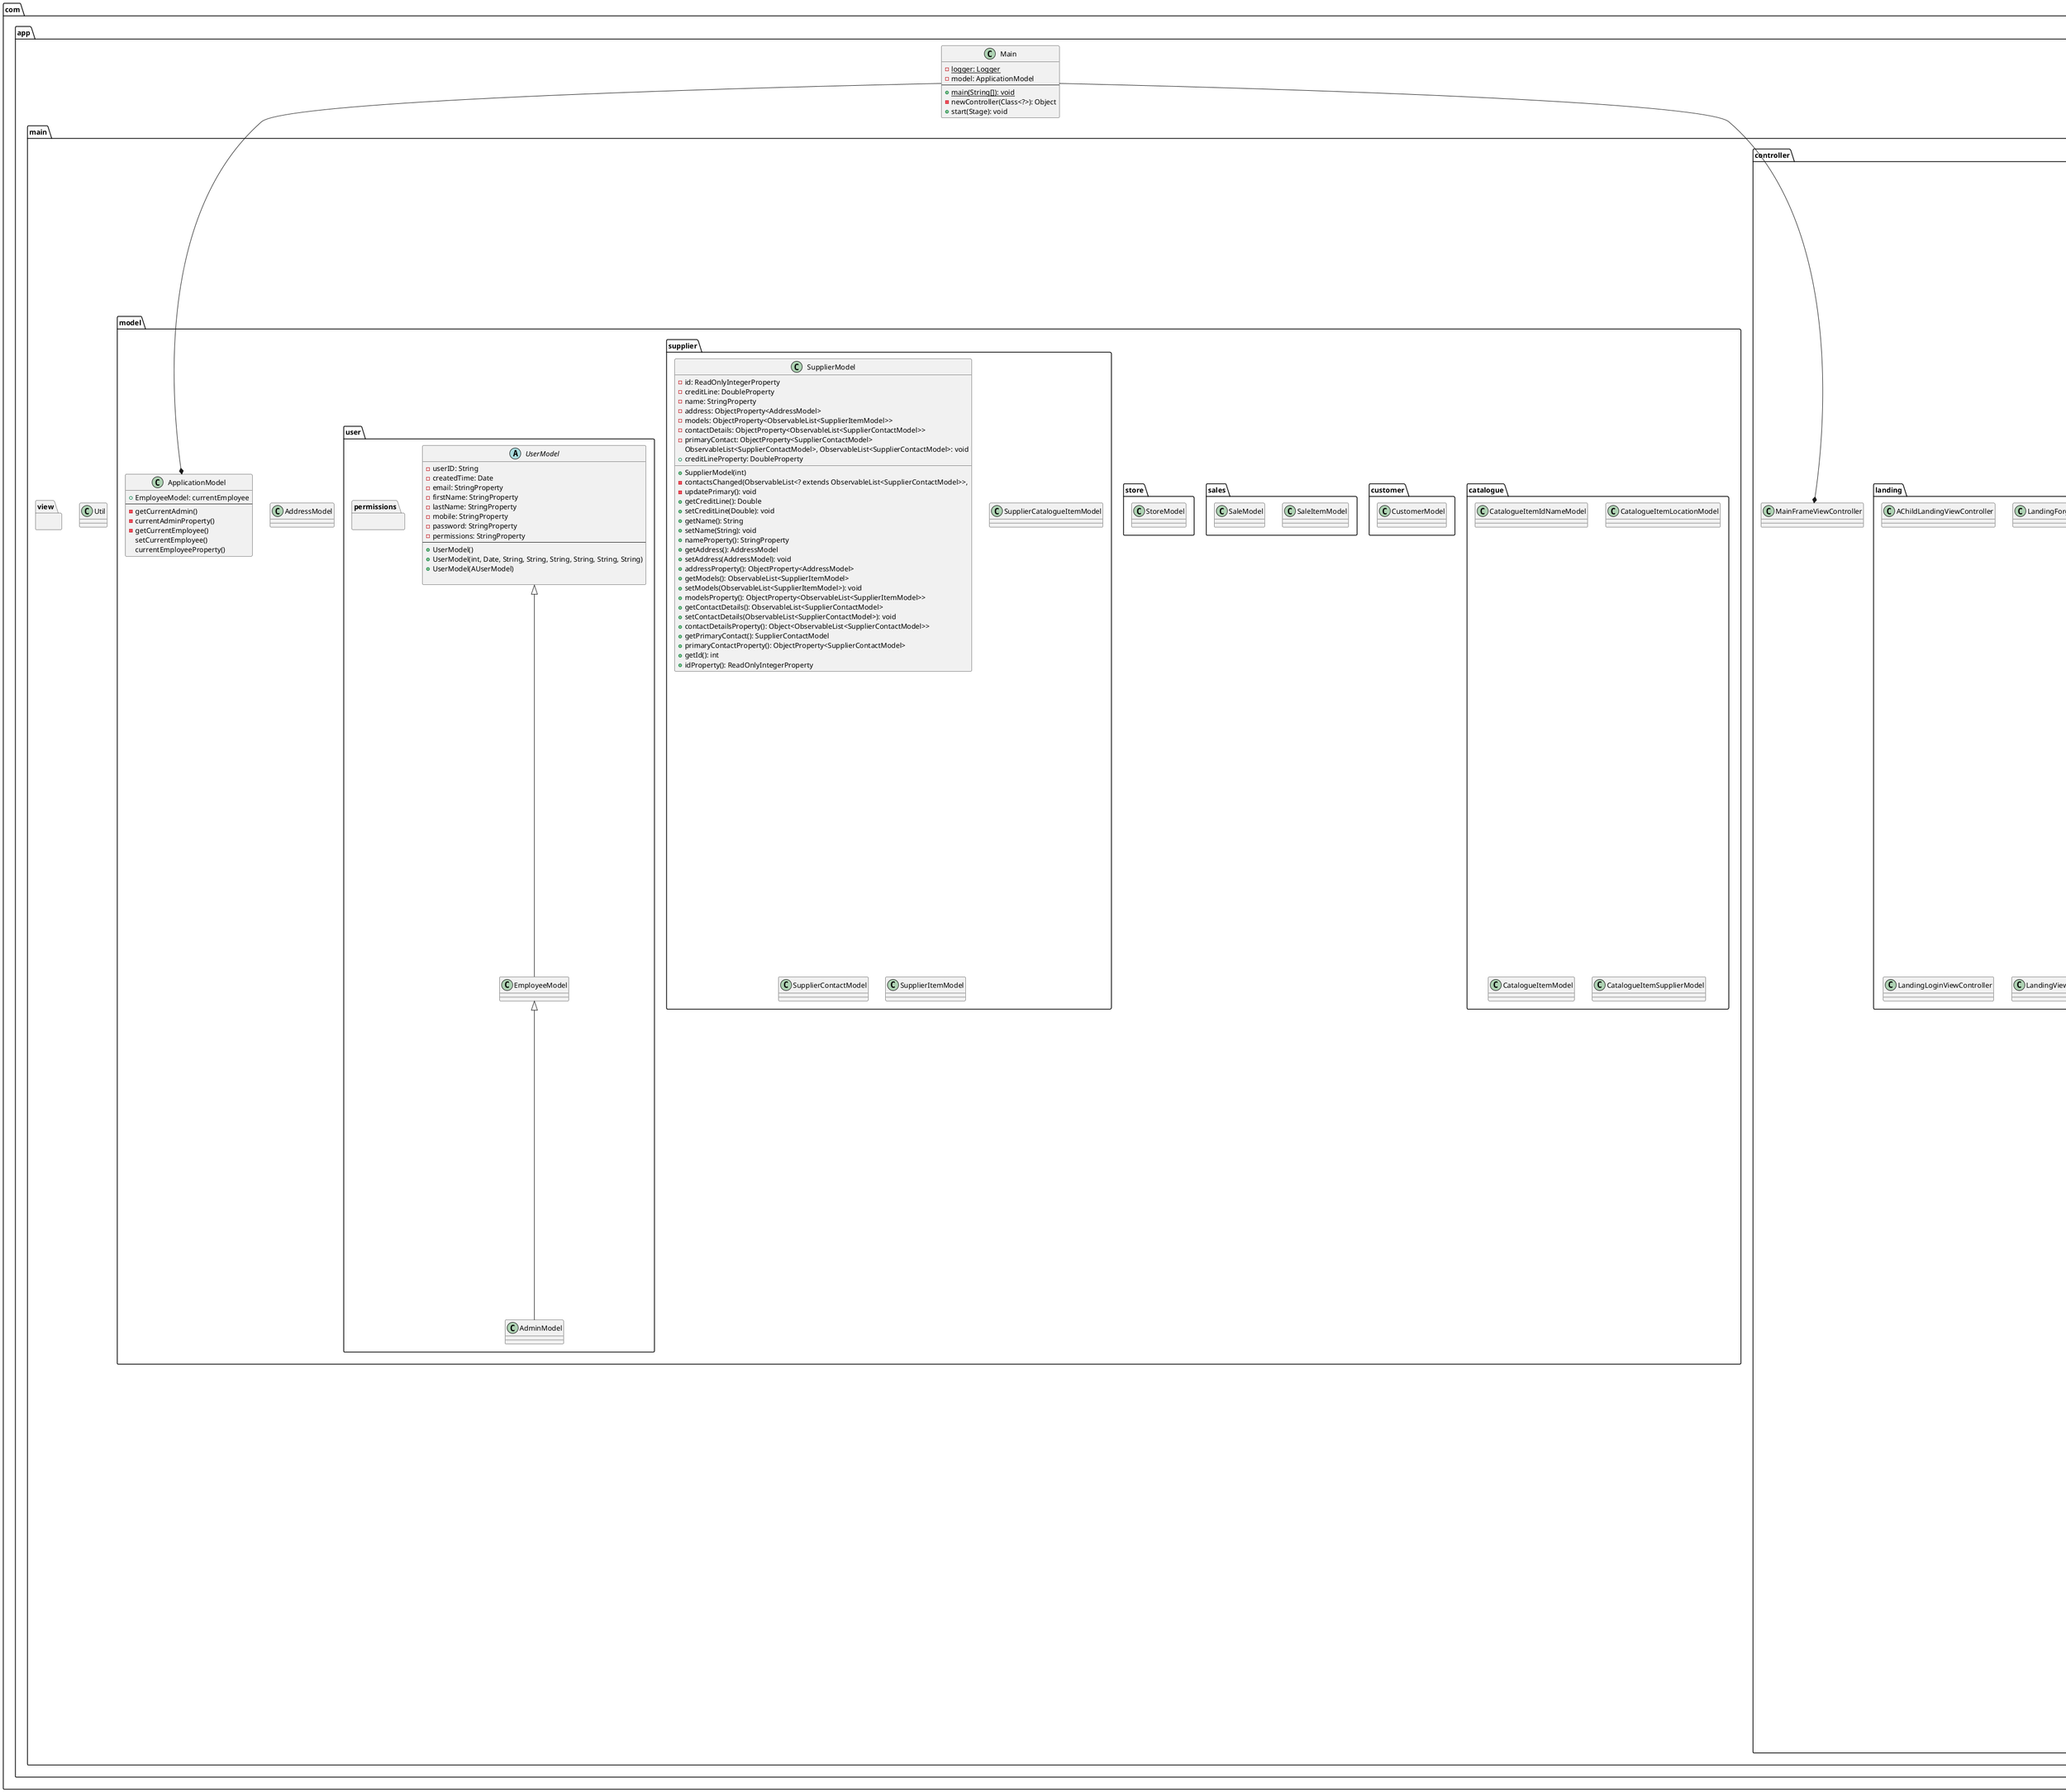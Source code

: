 java -jar plantuml.jar -testdot
@startuml

'skinparam linetype ortho
'skinparam groupInheritance 1

namespace com.app {
    namespace database {
        namespace dao {
            namespace customer {
                class CustomerDAO {
                    - logger: Logger {static}
                    - database: Database
                    + CustomerDAO(Database)
                }
            }

            namespace model {
                class ModelDAO {
                    - logger: Logger {static}
                    - database: Database
                    + ModelDAO(Database)
                    - loadItemModel(ResultSet): CatalogueItemModel
                    - loadItemModelSuppliers(ResultSet): CatalogueItemSupplierModel
                    - loadItemModelLocations(ResultSet): CatalogueItemSupplierModel
                    - loadItem(Connection, ResultSet): CatalogueItemModel
                    - loadItems(Connection, ResultSet): ArrayList<CatalogueItemModel>
                    + getModels(): ArrayList<CatalogueItemModel>
                    + getModel(int): CatalogueItemModel
                    + getIdNameModel(): CatalogueItemIdNameModel
                    + getIdNameModels(): ArrayList<CatalogueItemIdNameModel>
                    + updateModel(CatalogueItemModel): void
                    + saveModel(CatalogueItemModel): int
                    + searchModels(String): ArrayList<CatalogueItemModel>
                }
            }

             namespace sale {
                class SaleDAO {
                    - logger: Logger {static}
                    - database: Database
                    + SaleDAO(Database)
                    - getSaleItems(Connection, int): void
                    + getSales(): ArrayList<SalesModel>
                    - insertSaleItems(Connection, int, ObservableList<SalesModel): void
                    + insertSale(int, int, double, ObservableList<SalesModel>): void
                    + updateSale(SalesModel): void
                 }
             }

            namespace store{
                class StoreDAO {
                    - logger: Logger {static}
                    - database: Database
                    + StoreDAO(Database)
                    + updateStore(StoreModel): void
                    + saveStore(StoreModel): void
                }
            }

            namespace supplier{
                class SupplierDAO {
                    - logger: Logger {static}
                    - database: Database
                    + SupplierDAO(Database)
                    - getSupplierContracts(SupplierModel, Connection): ArrayList<SupplierContactModel>
                    + getSuppliers(): ArrayList<SupplierModel>
                    + saveSupplier(SupplierModel, ObservableList<SupplierCatalogueItemModel>): void
                }
            }

            namespace user{
                class User {
                    - id: int
                    - type: AUserModel.UserType
                    + User(int, AUserModel.UserType)
                    + getId(): int
                    + getType(): AUserModel.UserType
                }
                class UserDAO {
                    - logger: Logger {static}
                    - database: Database
                    + login(String, String): User
                    - setUserCommon(AUserModel, ResultSet): void
                    + getAdmin(int): AdminModel
                    - readEmployeePermissions(InputStream): EmployeePermissions
                    - writeEmployeePermissions(EmployeePermissions): EmployeePermissionsResult
                    - getEmployeeStore(Connection, int) EmployeeStoreModel
                    + getEmployee(int): EmployeeStoreModel
                    + saveUser(AUserModel): void
                    - saveCommon(PreparedStatement, AUserModel): int
                    - saveUser(Connection, AdminModel): void
                    - saveUser(Connection, EmployeeModel): void
                    + updatePassword(int, AUserModel.UserType, String): void
                    + getEmloyeeTable(): ArrayList<EmployeeTable>
                    + saveEmployeeTable(EmployeeTable): void
                    + getEmployeeNameIds(): ArrayList<EmployeeNameId>
                }
            }

            class Database {
                - user: UserDAO
                - model: ModelDAO
                - store: StoreDAO
                - customer: CustomerDAO
                - supplier: SupplierDAO
                - sales: SaleDAO
                - connectionPath: String
                - Database()
                + getDate(String): Date
                + getDate(String, Date): Date
                - initialiseDatabase(): void
                + openConnection(): Connection
                + saveAddress(PreparedStatement, AddressModel): int
                + loadAddress(ResultSet, String): AddressModel
                + loadAddress(ResultSet): AddressModel
                + saveStringArray(int, PreparedStatement, ObservableList<String>): int
                + readStringArray(ResultSet, String): ObservableList<String>
                + getUser(): UserDAO
                + getModel(): ModelDAO
                + getStore(): StoreDAO
                + getCustomer(): CustomerDAO
                + getSupplier(): SupplierDAO
                + getSales(): SaleDAO
            }
        }
        com.app.database.dao.Database --* com.app.database.dao.supplier.UserDAO
        com.app.database.dao.Database --* com.app.database.dao.supplier.ModelDAO
        com.app.database.dao.Database --* com.app.database.dao.supplier.StoreDAO
        com.app.database.dao.Database --* com.app.database.dao.supplier.CustomerDAO
        com.app.database.dao.Database --* com.app.database.dao.supplier.SupplierDAO
        com.app.database.dao.Database --* com.app.database.dao.supplier.SaleDAO
    }

    namespace main {
        namespace controller {
            namespace employee {
                namespace catalogue {
                    class CatalogueViewController {
                        + toolDrawer: JFXDrawer
                        + editMenu: ScrollPane
                        + editItemID: TextField
                        + editModelType: ChoiceBox<String>
                        + editSubject: ChoiceBox<String>
                        + editPrice: TextField
                        + editDescription: Text
                        + editStores: TableView<CatalogueItemLocationModel>
                        + editSuppliers: TableView<CatalogueItemLocationModel>
                        + addMenu: ScrollPane
                        + addItemName: TextField
                        + addType: ChoiceBox<String>
                        + addSubject: ChoiceBox<String>
                        + addPrice: TextField
                        + addDescription: TextArea
                        + addStoresView: TableView<CatalogueItemLocationModel>
                        + addSuppliersView: TableView<CatalogueItemLocationModel>
                        + addStoreDialog: JFXDialog
                        + storeList: ListView
                        + storeAvailabilityView: TableView
                        + selectedStore: TextField
                        + itemQuantity: TextField
                        + addSupplierDialog: JFXDialog
                        + supplierList: ListView
                        + itemSupplierView:TableView
                        + selectedSupplier: TextField
                        + itemPrice: TextField
                        + catalogueTable: TableView<CatalogueItemModel>
                        + parentCataloguePane: StackPane
                        + currentAddItem: ObjectProperty<CatalogueItemModel>
                        + currentEditableItem: ObjectProperty<CatalogueItemModel>
                        + CatalogueViewController(ApplicationModel)
                        ~ setUserEditable(EmployeePermissions): void
                        ~ setAdminEditable(): void
                        - unbindItemModelAdd(CatalogueItemModel, Textfield, ChoiceBox<String>, ChoiceBox<String>, Textfield, TextArea, TableView<CatalogueItemLocationModel>, TableView<CatalogueItemLocationModel>): void
                        - bindItemModelAdd(CatalogueItemModel, Textfield, ChoiceBox<String>, ChoiceBox<String>, Textfield, TextArea, TableView<CatalogueItemLocationModel>, TableView<CatalogueItemLocationModel>): void
                        - unbindItemModel(CatalogueItemModel, Textfield, ChoiceBox<String>, ChoiceBox<String>, Textfield, TextArea, TableView<CatalogueItemLocationModel>, TableView<CatalogueItemLocationModel>): void
                        - bindItemModel(CatalogueItemModel, Textfield, ChoiceBox<String>, ChoiceBox<String>, Textfield, TextArea, TableView<CatalogueItemLocationModel>, TableView<CatalogueItemLocationModel>): void
                        - onUpdateAddItem(ObservableValue<? extends CatalogueItemModel>, CatalogueItemModel, CatalogueItemModel): void
                        - onUpdateEditItem(ObservableValue<? extends CatalogueItemModel>, CatalogueItemModel, CatalogueItemModel): void
                        - userChanged(ObservableValue<? extends AUserModel>, AUserModel, AUserModel): void
                        - updateCatalogueTable: void
                        - buildCatalogueTable(): void
                        - buildEditTables: void
                        + initialize(): void
                        - activateView(): void
                        + hasButtons: boolean
                        + onEdit(): void
                        - openEdit(CatalogueItemModel): void
                        + onConfirmEdit(): void
                        + onAdd(): void
                        + onCancelAdd(): void
                        + onConfirmAdd(): void
                        + cancelStoreDialog(): void
                        + saveStoreDialog(): void
                        + cancelSupplierDialog(): void
                        + saveSupplierDialog(): void
                        + addSupplier(): void
                        + addStore(): void
                        + highlightItem(CatalogueItemModel): void
                    }
                    CatalogueViewController --|> AChildEmployeeEditorActionViewController
                }

                namespace manager {
                    class ManageEmployeesViewController {
                        + addMenu: ScrollPane
                        + addDisplayName: TextField
                        + addFirstName: TextField
                        + addContact: TextField
                        + addStore: TextField
                        + addPosition: ChoiceBox<String>
                        + addPermItemAdd: JFXToggleButton
                        + addPermItemModify: JFXToggleButton
                        + addPermSaleView: JFXToggleButton
                        + addPermSaleAdd: JFXToggleButton
                        + addPermSaleModify: JFXToggleButton
                        + addPermCustomerView: JFXToggleButton
                        + addPermCustomerAdd: JFXToggleButton
                        + addPermCustomerModify: JFXToggleButton
                        + addPermSupplierManage: JFXToggleButton
                        + addPermEmployeeManage: JFXToggleButton
                        + employeeTableView: TableView<EmployeeTable>
                        + editMenu: ScrollPane
                        + editEmployeeId: TextField
                        + editDisplayName: TextField
                        + editFirstName: TextField
                        + editContact: TextField
                        + editStore: TextField
                        + editPosition: ChoiceBox<String>
                        + editPermItemAdd: JFXToggleButton
                        + editPermItemModify: JFXToggleButton
                        + editPermSaleView: JFXToggleButton
                        + editPermSaleAdd: JFXToggleButton
                        + editPermSaleModify: JFXToggleButton
                        + editPermCustomerView: JFXToggleButton
                        + editPermCustomerAdd: JFXToggleButton
                        + editPermCustomerModify: JFXToggleButton
                        + editPermSupplierManage: JFXToggleButton
                        + editPermEmployeeManage: JFXToggleButton
                        - addEmployee: ObjectProperty<EmployeeTable>
                        - addEmployeeNew: boolean = false
                        - editEmployee: ObjectProperty<EmployeeTable>
                        - editEmployeeNew: boolean = false
                        + ManageEmployeesViewController(ApplicationModel)
                        # setUserEditable(EmployeePermissions): void
                        # setAdminEditable(): void
                        - buildEmployeeTable(): void
                        + initialize(): void
                        - activateView(ScrollPane): void
                        - openEdit(EmployeeTable): void
                        + hasButtons(): boolean
                        - refreshTable(): void
                        + onEdit(): void
                        + cancelEdit(): void
                        + confirmEdit(): void
                        + onAdd(): void
                        + cancelAdd(ActionEvent): void
                        + confirmAdd(ActionEvent): void
                    }

                    class ManageStoresViewController {
                        - logger: Logger {static}
                        + toolDrawer: JFXDrawer
                        + storesView: TableView<StoreModel>
                        + editMenu: ScrollPane
                        + editStoreId: TextField
                        + editStoreName: TextField
                        + editStoreManager: ChoiceBox<EmployeeNameId>
                        + editAddressController: AddressViewController
                        + addMenu: ScrollPane
                        + addStoreName: TextField
                        + addStoreManager: ChoiceBox<EmployeeNameId>
                        + addAddressController: AddressViewController
                        - editStore: ObjectProperty<StoreModel>
                        + ManageStoresViewController(ApplicationModel)
                        # setUserEditable(EmployeePermissions): void
                        # setAdminEditable(): void
                        - refreshStoresTable(): void
                        - refreshStoresTable(): void
                        - openEdit(): void
                        + cancelEdit(): void
                        + confirmEdit(): void
                        + cancelAdd(): void
                        + confirmAdd(): void
                        + initialize(): void
                        - activateView(ScrollPane): void
                        + hasButtons(): boolean
                        + onEdit(): void
                        + onAdd(): void
                    }

                }

                namespace sales {
                    abstract class AChildSalesViewController {
                        - owner: SalesViewController
                        + AChildSalesViewController(ApplicationModel)
                        + getOwner(): SalesViewController
                        + setOwner(SalesViewController): void
                    }

                    class NewSaleConfirmViewController {
                        + itemsTable: TableView<SaleItemModel>
                        + subtotal: Text
                        + discount: Text
                        + gst: Text
                        + total: Text
                        + saleTotal: double
                        + NewSaleConfirmViewController(ApplicationModel)
                        + initialize(): void
                        + back(): void
                        + confirm(): void
                        + setItems(): void
                        + getSaleTotal(): double
                    }

                    class NewSaleCustomerViewController {
                        + email: TextField
                        + firstName: TextField
                        + lastName: TextField
                        + addressController: AddressViewController
                        + clubMember: CheckBox
                        + subjects: ListView<String>
                        + types: ListView<String>
                        + NewSaleCustomerViewController(ApplicationModel)
                        + back(): void
                        + next(): void
                        + getCustomer(): CustomerModel
                    }

                    class NewSaleItemsViewController {
                        - logger: Logger {static}
                        + itemsTable: TableView<SaleItemModel>
                        + itemSearch: ComboBox<CatalogueItemIdNameModel>
                        + itemQuantity: Spinner<Integer>
                        + itemDiscount: Spinner<Double>
                        + customerSearch: ComboBox<CustomerModel>
                        + items: ObservableList<SaleItemModel>
                        + NewSaleItemsViewController(ApplicationModel)
                        + initialize(): void
                        + addItem(): void
                        + cancel(): void
                        + next(): void
                        + getItems(): ObservableList<SaleItemModel>
                        + clearItems(): void
                        + getSelectedCustomer(): CustomerModel

                    }

                    class SalesUtil {
                        buildSalesTable(TableView<SaleModel>, SalesTableCallback): void
                        buildItemsTable(TableView<SaleItemModel>): void
                        loadSaleResult(ObservableList<SaleItemModel>, TableView<SaleItemModel>, Text, Text, Text, Text): double
                        interface SalesTableCallback
                    }

                    class SalesViewController {
                        - logger: Logger {static}
                        + toolDrawer: JFXDrawer
                        + sales: TableView<SaleModel>
                        + parentView: StackPane
                        + editMenu: ScrollPane
                        + updateSale: GridPane
                        + updateSaleController:UpdateSaleViewController
                        + refundDialog:JFXDialog
                        + addMenu: ScrollPane
                        + saleItem: GridPane
                        + saleCustomer: GridPane
                        + saleConfirm: GridPane
                        + saleItemController: NewSaleItemsViewController
                        + saleCustomerController: NewSaleCustomerViewController
                        + saleConfirmController: NewSaleConfirmViewController
                        + SalesViewController(ApplicationModel)
                        # setUserEditable(EmployeePermissions)
                        # setAdminEditable(): void
                        + initialize(): void
                        - refreshSalesTable(): void
                        - activateView(Control): void
                        + hasButtons(): boolean
                        - openEdit(SalesModel): void
                        + onEdit(): void
                        + onAdd(): void
                        - nextSalePage(GridPane): void
                        - gotoCustomerPage(): void
                        - gotoConfirmPage(): void
                        newSaleCancel(): void
                        newSaleItemsNext(): void
                        newSaleCustomerBack(): void
                        newSaleCustomerNext(): void
                        newSaleConfirmBack(): void
                        newSaleConfirm(): void
                        refundSale(): void
                        + cancelRefund(): void
                        + performRefund(): void
                    }

                    class UpdateSaleViewController {
                        + itemsTable: TableView<SaleItemModel>
                        + date: Text
                        + customer: Text
                        + subtotal: Text
                        + discount: Text
                        + gst: Text
                        + total: Text
                        + refundBtn: JFXButton
                        + UpdateSaleViewController(ApplicationModel)
                        + initialize(): void
                        + setSale(): void
                        + refund(): void
                    }
                    AChildEmployeeEditorActionViewController --|> SalesViewController
                    AChildSalesViewController --|> UpdateSaleViewController
                    AChildSalesViewController --|> NewSaleConfirmViewController
                    AChildSalesViewController --|> NewSaleItemsViewController
                    AChildSalesViewController --|> NewSaleCustomerViewController
                }

                namespace search {
                    class SearchViewController {
                        + parent: StackPane
                        + searchDialog: JFXDialog
                        + searchItems: TableView<CatalogueItemModel>
                        + searchCustomers: TableView<CustomerModel>
                        + searchWords: TextField
                        + searchInItems: JFXCheckBox
                        + searchInCustomers: JFXCheckBox
                        + SearchViewController(ApplicationModel model)
                        + initialize(): void
                        - buildSearchCustomers(): void
                        - buildSearchItems(): void
                        + search(): void
                        + performSearch(): void


                    }
                    SearchViewController --|> AChildEmployeeViewController
                }

                namespace supplier {
                    class SupplierContactViewController {
                        - logger: Logger {static}
                        + name: TextField
                        + phone: TextField
                        + email: TextField
                        + dialog: JFXDialog
                        + contactCallback: ContactCallback
                        + contactModel: SupplierContactModel
                        + SupplierContactViewController(ApplicationModel)
                        + getContactModel(): SupplierContactModel
                        + setContactModel(SupplierContactModel): void
                        + confirm() void
                        + cancel(): void
                        + open(tackPane, ContactCallback): void
                        + interface ContactCallback(): void
                    }

                    class SupplierItemViewController {

                    }

                    class SuppliersViewController {

                    }
                }

                abstract class AChildEmployeeEditorActionViewController {

                }

                abstract class AChildEmployeeViewController {

                }

                class CatalogueViewController {

                }

                class CustomersViewController {

                }

                class EmployeeViewController {

                }

                interface IEditorActionItem {

                }

                class SalesViewController {

                }

                class SearchableComboBoxUtil {

                }

                class SettingsViewController {

                }
            }

            namespace landing {
                class AChildLandingViewController {

                }

                class LandingForgotPasswordController {

                }

                class LandingLoginViewController {

                }

                class LandingViewController {

                }
            }

            class AChildMainViewController {

            }

            class AddressViewController {

            }

            class AViewController {

            }

            class MainFrameViewController {

            }
        }

        namespace model {

            namespace catalogue {

                class CatalogueItemIdNameModel {

                }

                class CatalogueItemLocationModel {

                }

                class CatalogueItemModel {

                }

                class CatalogueItemSupplierModel {

                }
            }

            namespace customer {
                class CustomerModel {

                }

            }

            namespace sales {

                class SaleItemModel {

                }

                class SaleModel {

                }

            }

            namespace store {

                class StoreModel {

                }

            }

            namespace supplier {

                class SupplierModel {

                }

                class SupplierCatalogueItemModel {

                }

                class SupplierContactModel {

                }

                class SupplierItemModel {

                }

                class SupplierModel {
                    - id: ReadOnlyIntegerProperty
                    - creditLine: DoubleProperty
                    - name: StringProperty
                    - address: ObjectProperty<AddressModel>
                    - models: ObjectProperty<ObservableList<SupplierItemModel>>
                    - contactDetails: ObjectProperty<ObservableList<SupplierContactModel>>
                    - primaryContact: ObjectProperty<SupplierContactModel>
                    + SupplierModel(int)
                    - contactsChanged(ObservableList<? extends ObservableList<SupplierContactModel>>,
                    ObservableList<SupplierContactModel>, ObservableList<SupplierContactModel>: void
                    - updatePrimary(): void
                    + getCreditLine(): Double
                    + setCreditLine(Double): void
                    + creditLineProperty: DoubleProperty
                    + getName(): String
                    + setName(String): void
                    + nameProperty(): StringProperty
                    + getAddress(): AddressModel
                    + setAddress(AddressModel): void
                    + addressProperty(): ObjectProperty<AddressModel>
                    + getModels(): ObservableList<SupplierItemModel>
                    + setModels(ObservableList<SupplierItemModel>): void
                    + modelsProperty(): ObjectProperty<ObservableList<SupplierItemModel>>
                    + getContactDetails(): ObservableList<SupplierContactModel>
                    + setContactDetails(ObservableList<SupplierContactModel>): void
                    + contactDetailsProperty(): Object<ObservableList<SupplierContactModel>>
                    + getPrimaryContact(): SupplierContactModel
                    + primaryContactProperty(): ObjectProperty<SupplierContactModel>
                    + getId(): int
                    + idProperty(): ReadOnlyIntegerProperty
                }
            }

            namespace user {



                namespace permissions {

                }

                abstract class UserModel {
                    - userID: String
                    - createdTime: Date
                    - email: StringProperty
                    - firstName: StringProperty
                    - lastName: StringProperty
                    - mobile: StringProperty
                    - password: StringProperty
                    - permissions: StringProperty
                    --
                    + UserModel()
                    + UserModel(int, Date, String, String, String, String, String, String)
                    + UserModel(AUserModel)

                }

                class EmployeeModel {

                }

                class AdminModel {

                }

            }

            class AddressModel {

            }

            class ApplicationModel {
                    + EmployeeModel: currentEmployee
                    --
                    - getCurrentAdmin()
                    - currentAdminProperty()
                    - getCurrentEmployee()
                    setCurrentEmployee()
                    currentEmployeeProperty()
                }

        }

        namespace view {

        }

        class Util {

        }

    }
    class Main {
        - logger: Logger {static}
        - model: ApplicationModel
        --
        + main(String[]): void {static}
        - newController(Class<?>): Object
        + start(Stage): void
    }
}

abstract class AViewController
abstract class AChildMainViewController
class CatalogueViewController
class ControllerUtil
class CustomersViewController
class MainFrameViewController
class SalesViewController
class SettingsViewController
class SuppliersViewController
class LandingLoginViewController

AViewController <|-- AChildMainViewController
AChildMainViewController <|-- CatalogueViewController
AChildMainViewController <|-- CustomersViewController
AChildMainViewController <|-- SalesViewController
AChildMainViewController <|-- SettingsViewController
AChildMainViewController <|-- SuppliersViewController
AChildMainViewController <|-- LandingLoginViewController

UserModel <|-- EmployeeModel
EmployeeModel <|-- AdminModel

Main --* com.app.main.model.ApplicationModel
Main --* com.app.main.controller.MainFrameViewController

com.app.main.controller.AViewController --* com.app.database.dao.user.UserDAO


@enduml
